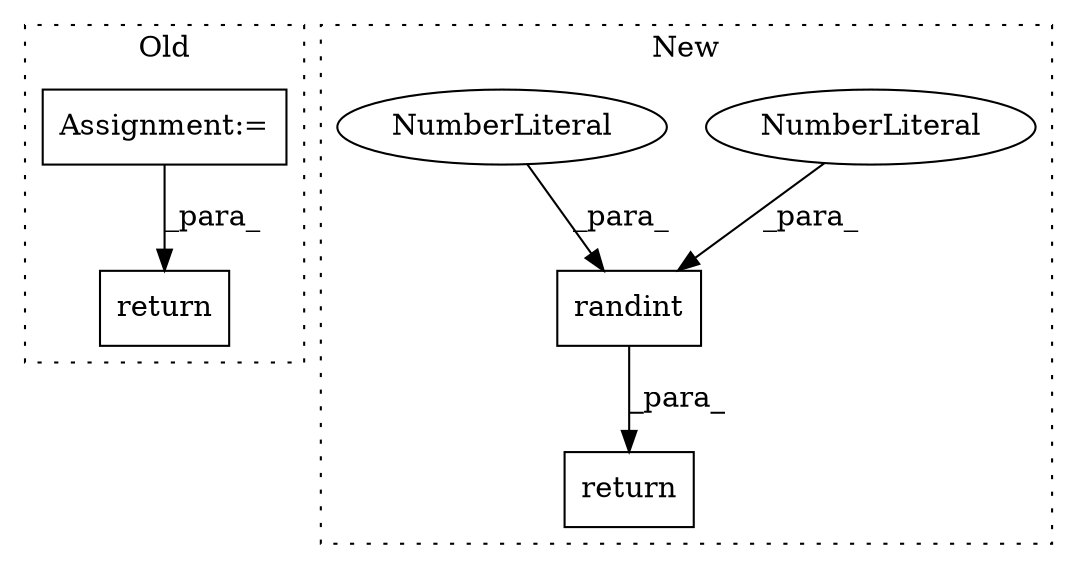 digraph G {
subgraph cluster0 {
1 [label="return" a="41" s="2671" l="7" shape="box"];
6 [label="Assignment:=" a="7" s="2622" l="1" shape="box"];
label = "Old";
style="dotted";
}
subgraph cluster1 {
2 [label="randint" a="32" s="307,318" l="8,1" shape="box"];
3 [label="return" a="41" s="264" l="7" shape="box"];
4 [label="NumberLiteral" a="34" s="315" l="1" shape="ellipse"];
5 [label="NumberLiteral" a="34" s="317" l="1" shape="ellipse"];
label = "New";
style="dotted";
}
2 -> 3 [label="_para_"];
4 -> 2 [label="_para_"];
5 -> 2 [label="_para_"];
6 -> 1 [label="_para_"];
}